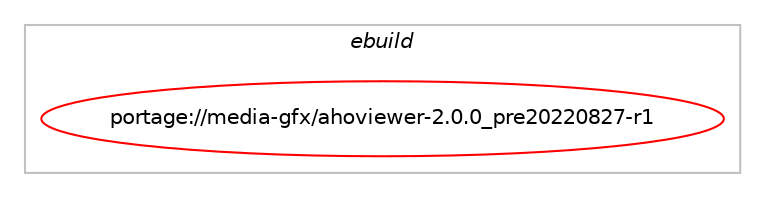 digraph prolog {

# *************
# Graph options
# *************

newrank=true;
concentrate=true;
compound=true;
graph [rankdir=LR,fontname=Helvetica,fontsize=10,ranksep=1.5];#, ranksep=2.5, nodesep=0.2];
edge  [arrowhead=vee];
node  [fontname=Helvetica,fontsize=10];

# **********
# The ebuild
# **********

subgraph cluster_leftcol {
color=gray;
label=<<i>ebuild</i>>;
id [label="portage://media-gfx/ahoviewer-2.0.0_pre20220827-r1", color=red, width=4, href="../media-gfx/ahoviewer-2.0.0_pre20220827-r1.svg"];
}

# ****************
# The dependencies
# ****************

subgraph cluster_midcol {
color=gray;
label=<<i>dependencies</i>>;
subgraph cluster_compile {
fillcolor="#eeeeee";
style=filled;
label=<<i>compile</i>>;
# *** BEGIN UNKNOWN DEPENDENCY TYPE (TODO) ***
# id -> equal(use_conditional_group(positive,gstreamer,portage://media-gfx/ahoviewer-2.0.0_pre20220827-r1,[package_dependency(portage://media-gfx/ahoviewer-2.0.0_pre20220827-r1,install,no,media-libs,gst-plugins-bad,none,[,,],[slot(1.0)],[]),package_dependency(portage://media-gfx/ahoviewer-2.0.0_pre20220827-r1,install,no,media-libs,gstreamer,none,[,,],[slot(1.0)],[])]))
# *** END UNKNOWN DEPENDENCY TYPE (TODO) ***

# *** BEGIN UNKNOWN DEPENDENCY TYPE (TODO) ***
# id -> equal(use_conditional_group(positive,keyring,portage://media-gfx/ahoviewer-2.0.0_pre20220827-r1,[package_dependency(portage://media-gfx/ahoviewer-2.0.0_pre20220827-r1,install,no,app-crypt,libsecret,none,[,,],[],[])]))
# *** END UNKNOWN DEPENDENCY TYPE (TODO) ***

# *** BEGIN UNKNOWN DEPENDENCY TYPE (TODO) ***
# id -> equal(use_conditional_group(positive,plugins,portage://media-gfx/ahoviewer-2.0.0_pre20220827-r1,[package_dependency(portage://media-gfx/ahoviewer-2.0.0_pre20220827-r1,install,no,dev-libs,gobject-introspection,none,[,,],[],[]),package_dependency(portage://media-gfx/ahoviewer-2.0.0_pre20220827-r1,install,no,dev-libs,libpeas,none,[,,],[slot(0)],[])]))
# *** END UNKNOWN DEPENDENCY TYPE (TODO) ***

# *** BEGIN UNKNOWN DEPENDENCY TYPE (TODO) ***
# id -> equal(use_conditional_group(positive,rar,portage://media-gfx/ahoviewer-2.0.0_pre20220827-r1,[package_dependency(portage://media-gfx/ahoviewer-2.0.0_pre20220827-r1,install,no,app-arch,unrar,none,[,,],any_same_slot,[])]))
# *** END UNKNOWN DEPENDENCY TYPE (TODO) ***

# *** BEGIN UNKNOWN DEPENDENCY TYPE (TODO) ***
# id -> equal(use_conditional_group(positive,ssl,portage://media-gfx/ahoviewer-2.0.0_pre20220827-r1,[use_conditional_group(positive,gnutls,portage://media-gfx/ahoviewer-2.0.0_pre20220827-r1,[package_dependency(portage://media-gfx/ahoviewer-2.0.0_pre20220827-r1,install,no,dev-libs,libgcrypt,none,[,,],any_same_slot,[]),package_dependency(portage://media-gfx/ahoviewer-2.0.0_pre20220827-r1,install,no,net-libs,gnutls,none,[,,],any_same_slot,[]),package_dependency(portage://media-gfx/ahoviewer-2.0.0_pre20220827-r1,install,no,net-misc,curl,none,[,,],[],[use(enable(curl_ssl_gnutls),none)])]),use_conditional_group(negative,gnutls,portage://media-gfx/ahoviewer-2.0.0_pre20220827-r1,[package_dependency(portage://media-gfx/ahoviewer-2.0.0_pre20220827-r1,install,no,dev-libs,openssl,none,[,,],any_same_slot,[]),package_dependency(portage://media-gfx/ahoviewer-2.0.0_pre20220827-r1,install,no,net-misc,curl,none,[,,],[],[use(enable(curl_ssl_openssl),none)])])]))
# *** END UNKNOWN DEPENDENCY TYPE (TODO) ***

# *** BEGIN UNKNOWN DEPENDENCY TYPE (TODO) ***
# id -> equal(use_conditional_group(positive,zip,portage://media-gfx/ahoviewer-2.0.0_pre20220827-r1,[package_dependency(portage://media-gfx/ahoviewer-2.0.0_pre20220827-r1,install,no,dev-libs,libzip,none,[,,],any_same_slot,[])]))
# *** END UNKNOWN DEPENDENCY TYPE (TODO) ***

# *** BEGIN UNKNOWN DEPENDENCY TYPE (TODO) ***
# id -> equal(package_dependency(portage://media-gfx/ahoviewer-2.0.0_pre20220827-r1,install,no,dev-cpp,atkmm,none,[,,],[slot(0)],[]))
# *** END UNKNOWN DEPENDENCY TYPE (TODO) ***

# *** BEGIN UNKNOWN DEPENDENCY TYPE (TODO) ***
# id -> equal(package_dependency(portage://media-gfx/ahoviewer-2.0.0_pre20220827-r1,install,no,dev-cpp,glibmm,none,[,,],[slot(2)],[]))
# *** END UNKNOWN DEPENDENCY TYPE (TODO) ***

# *** BEGIN UNKNOWN DEPENDENCY TYPE (TODO) ***
# id -> equal(package_dependency(portage://media-gfx/ahoviewer-2.0.0_pre20220827-r1,install,no,dev-cpp,gtkmm,none,[,,],[slot(3.0)],[]))
# *** END UNKNOWN DEPENDENCY TYPE (TODO) ***

# *** BEGIN UNKNOWN DEPENDENCY TYPE (TODO) ***
# id -> equal(package_dependency(portage://media-gfx/ahoviewer-2.0.0_pre20220827-r1,install,no,dev-cpp,pangomm,none,[,,],[slot(1.4)],[]))
# *** END UNKNOWN DEPENDENCY TYPE (TODO) ***

# *** BEGIN UNKNOWN DEPENDENCY TYPE (TODO) ***
# id -> equal(package_dependency(portage://media-gfx/ahoviewer-2.0.0_pre20220827-r1,install,no,dev-libs,glib,none,[,,],[slot(2)],[]))
# *** END UNKNOWN DEPENDENCY TYPE (TODO) ***

# *** BEGIN UNKNOWN DEPENDENCY TYPE (TODO) ***
# id -> equal(package_dependency(portage://media-gfx/ahoviewer-2.0.0_pre20220827-r1,install,no,dev-libs,libconfig,none,[,,],any_same_slot,[use(enable(cxx),none)]))
# *** END UNKNOWN DEPENDENCY TYPE (TODO) ***

# *** BEGIN UNKNOWN DEPENDENCY TYPE (TODO) ***
# id -> equal(package_dependency(portage://media-gfx/ahoviewer-2.0.0_pre20220827-r1,install,no,dev-libs,libsigc++,none,[,,],[slot(2)],[]))
# *** END UNKNOWN DEPENDENCY TYPE (TODO) ***

# *** BEGIN UNKNOWN DEPENDENCY TYPE (TODO) ***
# id -> equal(package_dependency(portage://media-gfx/ahoviewer-2.0.0_pre20220827-r1,install,no,dev-libs,libxml2,none,[,,],[slot(2)],[]))
# *** END UNKNOWN DEPENDENCY TYPE (TODO) ***

# *** BEGIN UNKNOWN DEPENDENCY TYPE (TODO) ***
# id -> equal(package_dependency(portage://media-gfx/ahoviewer-2.0.0_pre20220827-r1,install,no,media-libs,libnsgif,smaller,[1.0.0,,,1.0.0],[],[]))
# *** END UNKNOWN DEPENDENCY TYPE (TODO) ***

# *** BEGIN UNKNOWN DEPENDENCY TYPE (TODO) ***
# id -> equal(package_dependency(portage://media-gfx/ahoviewer-2.0.0_pre20220827-r1,install,no,net-misc,curl,none,[,,],[],[]))
# *** END UNKNOWN DEPENDENCY TYPE (TODO) ***

# *** BEGIN UNKNOWN DEPENDENCY TYPE (TODO) ***
# id -> equal(package_dependency(portage://media-gfx/ahoviewer-2.0.0_pre20220827-r1,install,no,x11-base,xorg-proto,none,[,,],[],[]))
# *** END UNKNOWN DEPENDENCY TYPE (TODO) ***

# *** BEGIN UNKNOWN DEPENDENCY TYPE (TODO) ***
# id -> equal(package_dependency(portage://media-gfx/ahoviewer-2.0.0_pre20220827-r1,install,no,x11-libs,gdk-pixbuf,none,[,,],[slot(2)],[]))
# *** END UNKNOWN DEPENDENCY TYPE (TODO) ***

# *** BEGIN UNKNOWN DEPENDENCY TYPE (TODO) ***
# id -> equal(package_dependency(portage://media-gfx/ahoviewer-2.0.0_pre20220827-r1,install,no,x11-libs,gtk+,none,[,,],[slot(3)],[]))
# *** END UNKNOWN DEPENDENCY TYPE (TODO) ***

}
subgraph cluster_compileandrun {
fillcolor="#eeeeee";
style=filled;
label=<<i>compile and run</i>>;
}
subgraph cluster_run {
fillcolor="#eeeeee";
style=filled;
label=<<i>run</i>>;
# *** BEGIN UNKNOWN DEPENDENCY TYPE (TODO) ***
# id -> equal(use_conditional_group(positive,gstreamer,portage://media-gfx/ahoviewer-2.0.0_pre20220827-r1,[package_dependency(portage://media-gfx/ahoviewer-2.0.0_pre20220827-r1,run,no,media-libs,gst-plugins-bad,none,[,,],[slot(1.0)],[]),package_dependency(portage://media-gfx/ahoviewer-2.0.0_pre20220827-r1,run,no,media-libs,gstreamer,none,[,,],[slot(1.0)],[])]))
# *** END UNKNOWN DEPENDENCY TYPE (TODO) ***

# *** BEGIN UNKNOWN DEPENDENCY TYPE (TODO) ***
# id -> equal(use_conditional_group(positive,gstreamer,portage://media-gfx/ahoviewer-2.0.0_pre20220827-r1,[package_dependency(portage://media-gfx/ahoviewer-2.0.0_pre20220827-r1,run,no,media-libs,gst-plugins-base,none,[,,],[slot(1.0)],[use(enable(X),none)]),package_dependency(portage://media-gfx/ahoviewer-2.0.0_pre20220827-r1,run,no,media-libs,gst-plugins-good,none,[,,],[slot(1.0)],[]),any_of_group([package_dependency(portage://media-gfx/ahoviewer-2.0.0_pre20220827-r1,run,no,media-plugins,gst-plugins-vpx,none,[,,],[],[]),package_dependency(portage://media-gfx/ahoviewer-2.0.0_pre20220827-r1,run,no,media-plugins,gst-plugins-libav,none,[,,],[],[])])]))
# *** END UNKNOWN DEPENDENCY TYPE (TODO) ***

# *** BEGIN UNKNOWN DEPENDENCY TYPE (TODO) ***
# id -> equal(use_conditional_group(positive,keyring,portage://media-gfx/ahoviewer-2.0.0_pre20220827-r1,[package_dependency(portage://media-gfx/ahoviewer-2.0.0_pre20220827-r1,run,no,app-crypt,libsecret,none,[,,],[],[])]))
# *** END UNKNOWN DEPENDENCY TYPE (TODO) ***

# *** BEGIN UNKNOWN DEPENDENCY TYPE (TODO) ***
# id -> equal(use_conditional_group(positive,plugins,portage://media-gfx/ahoviewer-2.0.0_pre20220827-r1,[package_dependency(portage://media-gfx/ahoviewer-2.0.0_pre20220827-r1,run,no,dev-libs,gobject-introspection,none,[,,],[],[]),package_dependency(portage://media-gfx/ahoviewer-2.0.0_pre20220827-r1,run,no,dev-libs,libpeas,none,[,,],[slot(0)],[])]))
# *** END UNKNOWN DEPENDENCY TYPE (TODO) ***

# *** BEGIN UNKNOWN DEPENDENCY TYPE (TODO) ***
# id -> equal(use_conditional_group(positive,rar,portage://media-gfx/ahoviewer-2.0.0_pre20220827-r1,[package_dependency(portage://media-gfx/ahoviewer-2.0.0_pre20220827-r1,run,no,app-arch,unrar,none,[,,],any_same_slot,[])]))
# *** END UNKNOWN DEPENDENCY TYPE (TODO) ***

# *** BEGIN UNKNOWN DEPENDENCY TYPE (TODO) ***
# id -> equal(use_conditional_group(positive,ssl,portage://media-gfx/ahoviewer-2.0.0_pre20220827-r1,[use_conditional_group(positive,gnutls,portage://media-gfx/ahoviewer-2.0.0_pre20220827-r1,[package_dependency(portage://media-gfx/ahoviewer-2.0.0_pre20220827-r1,run,no,dev-libs,libgcrypt,none,[,,],any_same_slot,[]),package_dependency(portage://media-gfx/ahoviewer-2.0.0_pre20220827-r1,run,no,net-libs,gnutls,none,[,,],any_same_slot,[]),package_dependency(portage://media-gfx/ahoviewer-2.0.0_pre20220827-r1,run,no,net-misc,curl,none,[,,],[],[use(enable(curl_ssl_gnutls),none)])]),use_conditional_group(negative,gnutls,portage://media-gfx/ahoviewer-2.0.0_pre20220827-r1,[package_dependency(portage://media-gfx/ahoviewer-2.0.0_pre20220827-r1,run,no,dev-libs,openssl,none,[,,],any_same_slot,[]),package_dependency(portage://media-gfx/ahoviewer-2.0.0_pre20220827-r1,run,no,net-misc,curl,none,[,,],[],[use(enable(curl_ssl_openssl),none)])])]))
# *** END UNKNOWN DEPENDENCY TYPE (TODO) ***

# *** BEGIN UNKNOWN DEPENDENCY TYPE (TODO) ***
# id -> equal(use_conditional_group(positive,zip,portage://media-gfx/ahoviewer-2.0.0_pre20220827-r1,[package_dependency(portage://media-gfx/ahoviewer-2.0.0_pre20220827-r1,run,no,dev-libs,libzip,none,[,,],any_same_slot,[])]))
# *** END UNKNOWN DEPENDENCY TYPE (TODO) ***

# *** BEGIN UNKNOWN DEPENDENCY TYPE (TODO) ***
# id -> equal(package_dependency(portage://media-gfx/ahoviewer-2.0.0_pre20220827-r1,run,no,dev-cpp,atkmm,none,[,,],[slot(0)],[]))
# *** END UNKNOWN DEPENDENCY TYPE (TODO) ***

# *** BEGIN UNKNOWN DEPENDENCY TYPE (TODO) ***
# id -> equal(package_dependency(portage://media-gfx/ahoviewer-2.0.0_pre20220827-r1,run,no,dev-cpp,glibmm,none,[,,],[slot(2)],[]))
# *** END UNKNOWN DEPENDENCY TYPE (TODO) ***

# *** BEGIN UNKNOWN DEPENDENCY TYPE (TODO) ***
# id -> equal(package_dependency(portage://media-gfx/ahoviewer-2.0.0_pre20220827-r1,run,no,dev-cpp,gtkmm,none,[,,],[slot(3.0)],[]))
# *** END UNKNOWN DEPENDENCY TYPE (TODO) ***

# *** BEGIN UNKNOWN DEPENDENCY TYPE (TODO) ***
# id -> equal(package_dependency(portage://media-gfx/ahoviewer-2.0.0_pre20220827-r1,run,no,dev-cpp,pangomm,none,[,,],[slot(1.4)],[]))
# *** END UNKNOWN DEPENDENCY TYPE (TODO) ***

# *** BEGIN UNKNOWN DEPENDENCY TYPE (TODO) ***
# id -> equal(package_dependency(portage://media-gfx/ahoviewer-2.0.0_pre20220827-r1,run,no,dev-libs,glib,none,[,,],[slot(2)],[]))
# *** END UNKNOWN DEPENDENCY TYPE (TODO) ***

# *** BEGIN UNKNOWN DEPENDENCY TYPE (TODO) ***
# id -> equal(package_dependency(portage://media-gfx/ahoviewer-2.0.0_pre20220827-r1,run,no,dev-libs,libconfig,none,[,,],any_same_slot,[use(enable(cxx),none)]))
# *** END UNKNOWN DEPENDENCY TYPE (TODO) ***

# *** BEGIN UNKNOWN DEPENDENCY TYPE (TODO) ***
# id -> equal(package_dependency(portage://media-gfx/ahoviewer-2.0.0_pre20220827-r1,run,no,dev-libs,libsigc++,none,[,,],[slot(2)],[]))
# *** END UNKNOWN DEPENDENCY TYPE (TODO) ***

# *** BEGIN UNKNOWN DEPENDENCY TYPE (TODO) ***
# id -> equal(package_dependency(portage://media-gfx/ahoviewer-2.0.0_pre20220827-r1,run,no,dev-libs,libxml2,none,[,,],[slot(2)],[]))
# *** END UNKNOWN DEPENDENCY TYPE (TODO) ***

# *** BEGIN UNKNOWN DEPENDENCY TYPE (TODO) ***
# id -> equal(package_dependency(portage://media-gfx/ahoviewer-2.0.0_pre20220827-r1,run,no,media-libs,libnsgif,smaller,[1.0.0,,,1.0.0],[],[]))
# *** END UNKNOWN DEPENDENCY TYPE (TODO) ***

# *** BEGIN UNKNOWN DEPENDENCY TYPE (TODO) ***
# id -> equal(package_dependency(portage://media-gfx/ahoviewer-2.0.0_pre20220827-r1,run,no,net-misc,curl,none,[,,],[],[]))
# *** END UNKNOWN DEPENDENCY TYPE (TODO) ***

# *** BEGIN UNKNOWN DEPENDENCY TYPE (TODO) ***
# id -> equal(package_dependency(portage://media-gfx/ahoviewer-2.0.0_pre20220827-r1,run,no,x11-libs,gdk-pixbuf,none,[,,],[slot(2)],[]))
# *** END UNKNOWN DEPENDENCY TYPE (TODO) ***

# *** BEGIN UNKNOWN DEPENDENCY TYPE (TODO) ***
# id -> equal(package_dependency(portage://media-gfx/ahoviewer-2.0.0_pre20220827-r1,run,no,x11-libs,gtk+,none,[,,],[slot(3)],[]))
# *** END UNKNOWN DEPENDENCY TYPE (TODO) ***

}
}

# **************
# The candidates
# **************

subgraph cluster_choices {
rank=same;
color=gray;
label=<<i>candidates</i>>;

}

}
